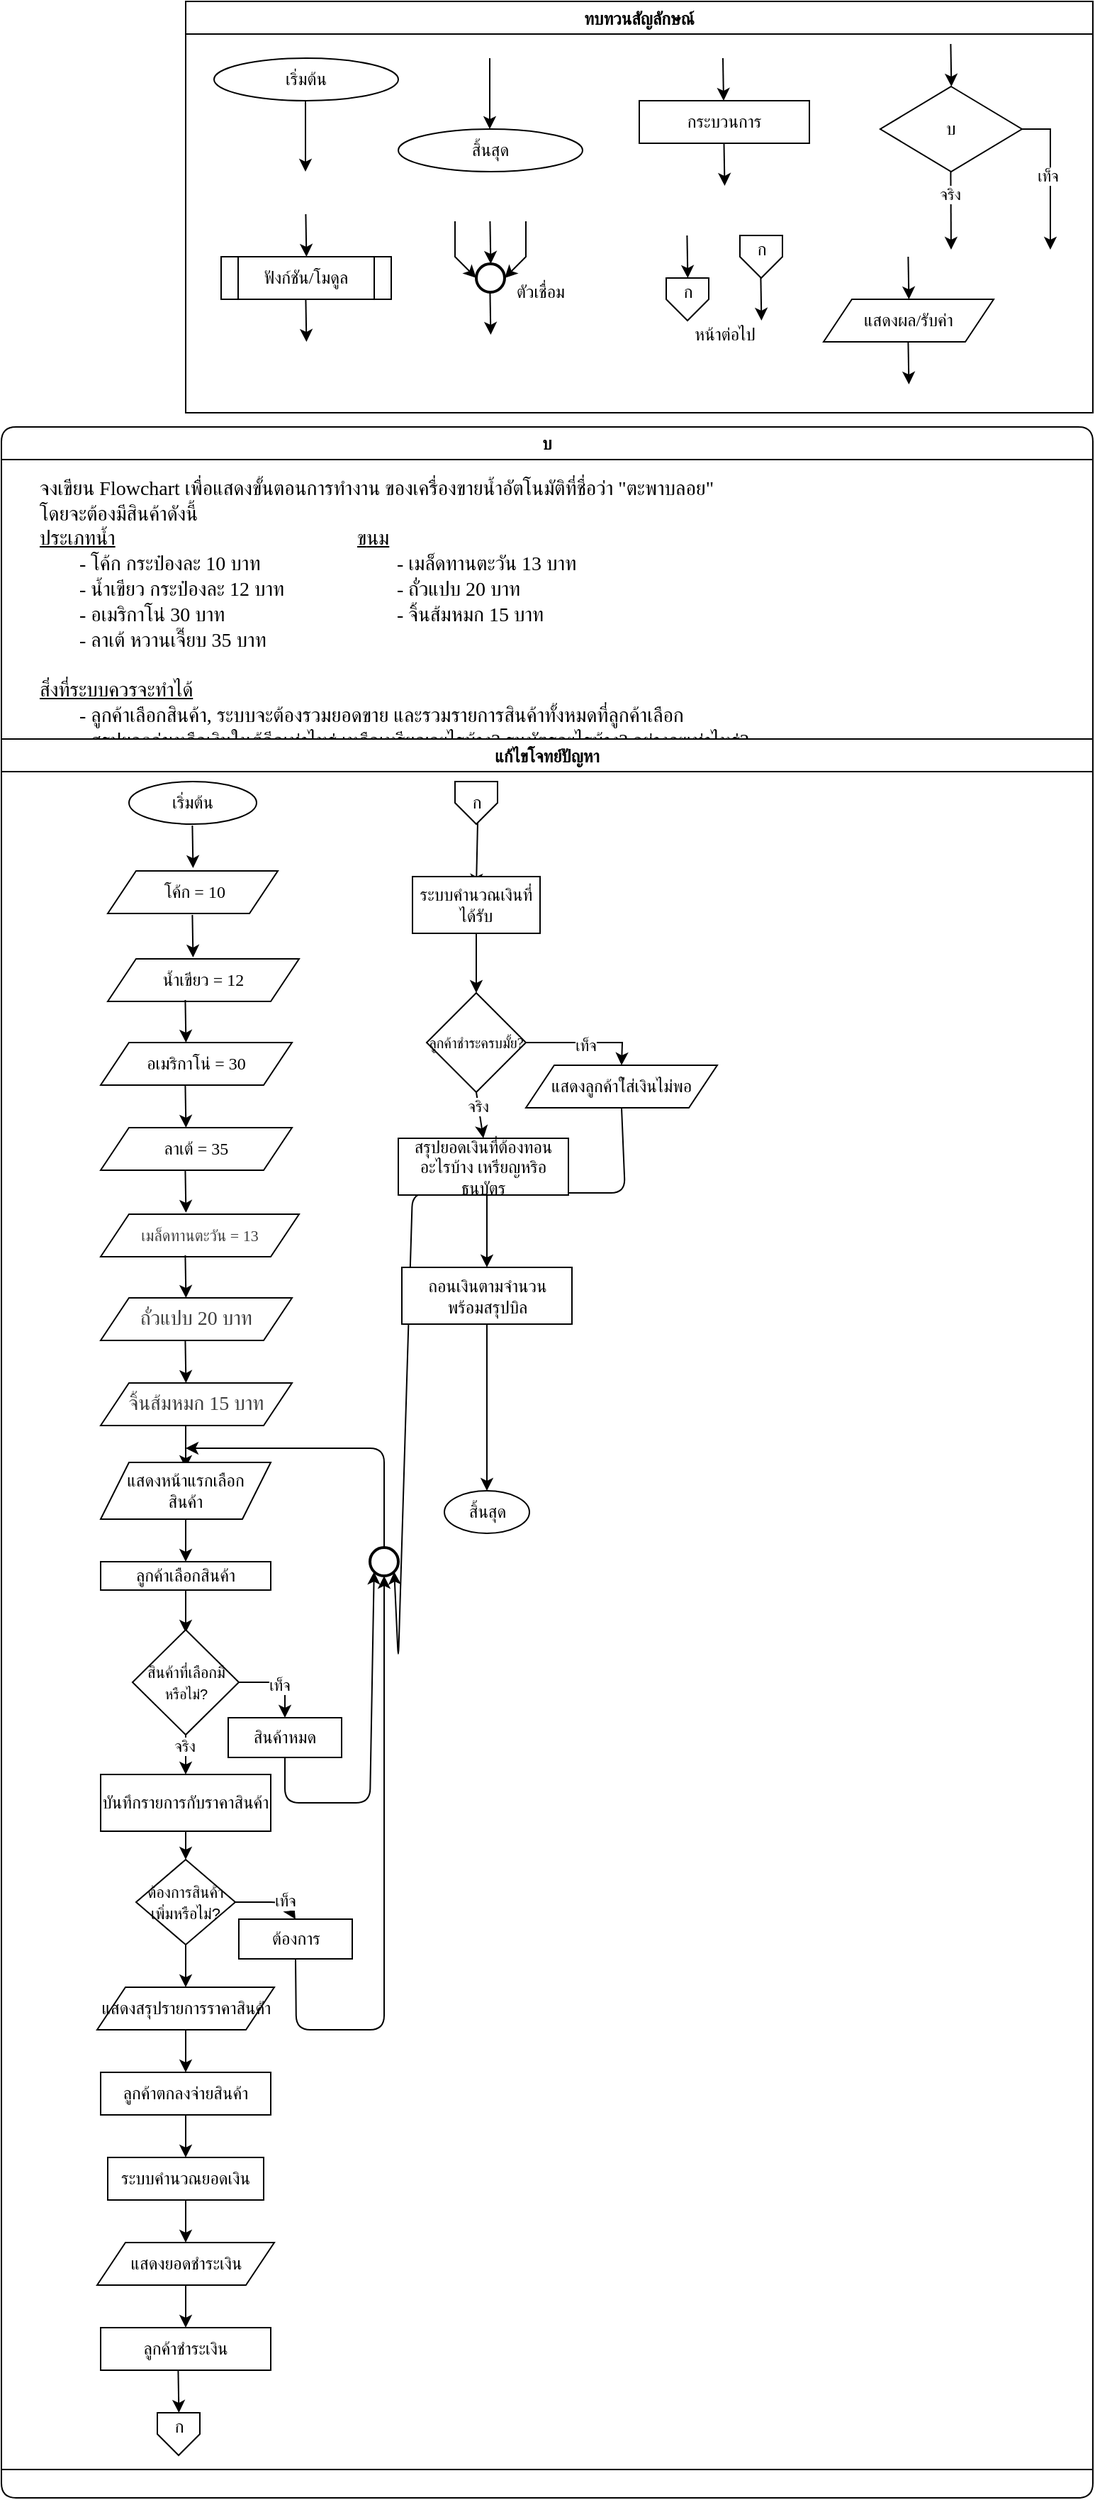 <mxfile>
    <diagram id="QdZjKMF5qiKGtAdssvPj" name="Page-1">
        <mxGraphModel dx="1616" dy="1707" grid="1" gridSize="10" guides="1" tooltips="1" connect="1" arrows="1" fold="1" page="1" pageScale="1" pageWidth="850" pageHeight="1100" math="0" shadow="0">
            <root>
                <mxCell id="0"/>
                <mxCell id="1" parent="0"/>
                <mxCell id="165" value="ทบทวนสัญลักษณ์" style="swimlane;fontFamily=Sarabun;fontSource=https%3A%2F%2Ffonts.googleapis.com%2Fcss%3Ffamily%3DSarabun;" parent="1" vertex="1">
                    <mxGeometry x="-710" y="-630" width="640" height="290" as="geometry"/>
                </mxCell>
                <mxCell id="166" value="&lt;font data-font-src=&quot;https://fonts.googleapis.com/css?family=Sarabun&quot; face=&quot;Sarabun&quot;&gt;เริ่มต้น&lt;/font&gt;" style="ellipse;whiteSpace=wrap;html=1;" parent="165" vertex="1">
                    <mxGeometry x="20" y="40" width="130" height="30" as="geometry"/>
                </mxCell>
                <mxCell id="167" value="" style="endArrow=classic;html=1;rounded=0;" parent="165" edge="1">
                    <mxGeometry width="50" height="50" relative="1" as="geometry">
                        <mxPoint x="84.5" y="70" as="sourcePoint"/>
                        <mxPoint x="84.5" y="120" as="targetPoint"/>
                    </mxGeometry>
                </mxCell>
                <mxCell id="168" value="&lt;font face=&quot;Sarabun&quot;&gt;สิ้นสุด&lt;/font&gt;" style="ellipse;whiteSpace=wrap;html=1;" parent="165" vertex="1">
                    <mxGeometry x="150" y="90" width="130" height="30" as="geometry"/>
                </mxCell>
                <mxCell id="169" value="" style="endArrow=classic;html=1;rounded=0;" parent="165" edge="1">
                    <mxGeometry width="50" height="50" relative="1" as="geometry">
                        <mxPoint x="214.5" y="40" as="sourcePoint"/>
                        <mxPoint x="214.5" y="90" as="targetPoint"/>
                    </mxGeometry>
                </mxCell>
                <mxCell id="170" value="กระบวนการ" style="rounded=0;whiteSpace=wrap;html=1;fontFamily=Sarabun;fontSource=https%3A%2F%2Ffonts.googleapis.com%2Fcss%3Ffamily%3DSarabun;" parent="165" vertex="1">
                    <mxGeometry x="320" y="70" width="120" height="30" as="geometry"/>
                </mxCell>
                <mxCell id="171" value="" style="endArrow=classic;html=1;rounded=0;" parent="165" edge="1">
                    <mxGeometry width="50" height="50" relative="1" as="geometry">
                        <mxPoint x="379" y="40" as="sourcePoint"/>
                        <mxPoint x="379.5" y="70" as="targetPoint"/>
                    </mxGeometry>
                </mxCell>
                <mxCell id="172" value="" style="endArrow=classic;html=1;rounded=0;" parent="165" edge="1">
                    <mxGeometry width="50" height="50" relative="1" as="geometry">
                        <mxPoint x="379.75" y="100" as="sourcePoint"/>
                        <mxPoint x="380.25" y="130" as="targetPoint"/>
                    </mxGeometry>
                </mxCell>
                <mxCell id="173" value="บ" style="rhombus;whiteSpace=wrap;html=1;fontFamily=Sarabun;fontSource=https%3A%2F%2Ffonts.googleapis.com%2Fcss%3Ffamily%3DSarabun;" parent="165" vertex="1">
                    <mxGeometry x="490" y="60" width="100" height="60" as="geometry"/>
                </mxCell>
                <mxCell id="174" value="" style="endArrow=classic;html=1;rounded=0;" parent="165" edge="1">
                    <mxGeometry width="50" height="50" relative="1" as="geometry">
                        <mxPoint x="539.71" y="30" as="sourcePoint"/>
                        <mxPoint x="540.21" y="60" as="targetPoint"/>
                    </mxGeometry>
                </mxCell>
                <mxCell id="175" value="" style="endArrow=classic;html=1;rounded=0;" parent="165" edge="1">
                    <mxGeometry width="50" height="50" relative="1" as="geometry">
                        <mxPoint x="539.71" y="120" as="sourcePoint"/>
                        <mxPoint x="540" y="175" as="targetPoint"/>
                    </mxGeometry>
                </mxCell>
                <mxCell id="176" value="จริง" style="edgeLabel;html=1;align=center;verticalAlign=middle;resizable=0;points=[];fontFamily=Sarabun;fontSource=https%3A%2F%2Ffonts.googleapis.com%2Fcss%3Ffamily%3DSarabun;" parent="175" vertex="1" connectable="0">
                    <mxGeometry x="-0.414" y="-1" relative="1" as="geometry">
                        <mxPoint as="offset"/>
                    </mxGeometry>
                </mxCell>
                <mxCell id="177" value="" style="endArrow=classic;html=1;rounded=0;exitX=1;exitY=0.5;exitDx=0;exitDy=0;" parent="165" source="173" edge="1">
                    <mxGeometry width="50" height="50" relative="1" as="geometry">
                        <mxPoint x="620" y="95" as="sourcePoint"/>
                        <mxPoint x="610" y="175" as="targetPoint"/>
                        <Array as="points">
                            <mxPoint x="610" y="90"/>
                        </Array>
                    </mxGeometry>
                </mxCell>
                <mxCell id="178" value="&lt;font data-font-src=&quot;https://fonts.googleapis.com/css?family=Sarabun&quot; face=&quot;Sarabun&quot;&gt;เท็จ&lt;/font&gt;" style="edgeLabel;html=1;align=center;verticalAlign=middle;resizable=0;points=[];" parent="177" vertex="1" connectable="0">
                    <mxGeometry x="-0.002" y="-2" relative="1" as="geometry">
                        <mxPoint as="offset"/>
                    </mxGeometry>
                </mxCell>
                <mxCell id="179" value="&lt;font data-font-src=&quot;https://fonts.googleapis.com/css?family=Sarabun&quot; face=&quot;Sarabun&quot;&gt;ฟังก์ชัน/โมดูล&lt;/font&gt;" style="shape=process;whiteSpace=wrap;html=1;backgroundOutline=1;" parent="165" vertex="1">
                    <mxGeometry x="25" y="180" width="120" height="30" as="geometry"/>
                </mxCell>
                <mxCell id="180" value="" style="endArrow=classic;html=1;rounded=0;" parent="165" edge="1">
                    <mxGeometry width="50" height="50" relative="1" as="geometry">
                        <mxPoint x="84.71" y="150" as="sourcePoint"/>
                        <mxPoint x="85.21" y="180" as="targetPoint"/>
                    </mxGeometry>
                </mxCell>
                <mxCell id="181" value="" style="endArrow=classic;html=1;rounded=0;" parent="165" edge="1">
                    <mxGeometry width="50" height="50" relative="1" as="geometry">
                        <mxPoint x="84.71" y="210" as="sourcePoint"/>
                        <mxPoint x="85.21" y="240" as="targetPoint"/>
                    </mxGeometry>
                </mxCell>
                <mxCell id="182" value="" style="strokeWidth=2;html=1;shape=mxgraph.flowchart.start_2;whiteSpace=wrap;" parent="165" vertex="1">
                    <mxGeometry x="205" y="185" width="20" height="20" as="geometry"/>
                </mxCell>
                <mxCell id="183" value="" style="endArrow=classic;html=1;rounded=0;" parent="165" edge="1">
                    <mxGeometry width="50" height="50" relative="1" as="geometry">
                        <mxPoint x="214.71" y="155" as="sourcePoint"/>
                        <mxPoint x="215.21" y="185" as="targetPoint"/>
                    </mxGeometry>
                </mxCell>
                <mxCell id="184" value="" style="endArrow=classic;html=1;rounded=0;entryX=0;entryY=0.5;entryDx=0;entryDy=0;entryPerimeter=0;" parent="165" target="182" edge="1">
                    <mxGeometry width="50" height="50" relative="1" as="geometry">
                        <mxPoint x="190.0" y="155" as="sourcePoint"/>
                        <mxPoint x="190.5" y="185" as="targetPoint"/>
                        <Array as="points">
                            <mxPoint x="190" y="180"/>
                        </Array>
                    </mxGeometry>
                </mxCell>
                <mxCell id="185" value="" style="endArrow=classic;html=1;rounded=0;entryX=1;entryY=0.5;entryDx=0;entryDy=0;entryPerimeter=0;" parent="165" target="182" edge="1">
                    <mxGeometry width="50" height="50" relative="1" as="geometry">
                        <mxPoint x="240.0" y="155" as="sourcePoint"/>
                        <mxPoint x="240.5" y="185" as="targetPoint"/>
                        <Array as="points">
                            <mxPoint x="240" y="180"/>
                        </Array>
                    </mxGeometry>
                </mxCell>
                <mxCell id="186" value="" style="endArrow=classic;html=1;rounded=0;" parent="165" edge="1">
                    <mxGeometry width="50" height="50" relative="1" as="geometry">
                        <mxPoint x="214.71" y="205" as="sourcePoint"/>
                        <mxPoint x="215.21" y="235" as="targetPoint"/>
                    </mxGeometry>
                </mxCell>
                <mxCell id="187" value="&lt;font data-font-src=&quot;https://fonts.googleapis.com/css?family=Sarabun&quot; face=&quot;Sarabun&quot;&gt;ตัวเชื่อม&lt;/font&gt;" style="text;html=1;align=center;verticalAlign=middle;resizable=0;points=[];autosize=1;strokeColor=none;fillColor=none;" parent="165" vertex="1">
                    <mxGeometry x="220" y="190" width="60" height="30" as="geometry"/>
                </mxCell>
                <mxCell id="188" value="" style="endArrow=classic;html=1;rounded=0;" parent="165" edge="1">
                    <mxGeometry width="50" height="50" relative="1" as="geometry">
                        <mxPoint x="353.71" y="165" as="sourcePoint"/>
                        <mxPoint x="354.21" y="195" as="targetPoint"/>
                    </mxGeometry>
                </mxCell>
                <mxCell id="189" value="" style="verticalLabelPosition=bottom;verticalAlign=top;html=1;shape=offPageConnector;rounded=0;size=0.5;" parent="165" vertex="1">
                    <mxGeometry x="339" y="195" width="30" height="30" as="geometry"/>
                </mxCell>
                <mxCell id="190" value="" style="endArrow=classic;html=1;rounded=0;" parent="165" edge="1">
                    <mxGeometry width="50" height="50" relative="1" as="geometry">
                        <mxPoint x="405.71" y="195" as="sourcePoint"/>
                        <mxPoint x="406.21" y="225" as="targetPoint"/>
                    </mxGeometry>
                </mxCell>
                <mxCell id="191" value="" style="verticalLabelPosition=bottom;verticalAlign=top;html=1;shape=offPageConnector;rounded=0;size=0.5;" parent="165" vertex="1">
                    <mxGeometry x="391" y="165" width="30" height="30" as="geometry"/>
                </mxCell>
                <mxCell id="192" value="หน้าต่อไป" style="text;html=1;align=center;verticalAlign=middle;resizable=0;points=[];autosize=1;strokeColor=none;fillColor=none;fontFamily=Sarabun;fontSource=https%3A%2F%2Ffonts.googleapis.com%2Fcss%3Ffamily%3DSarabun;" parent="165" vertex="1">
                    <mxGeometry x="345" y="220" width="70" height="30" as="geometry"/>
                </mxCell>
                <mxCell id="193" value="ก" style="text;html=1;align=center;verticalAlign=middle;resizable=0;points=[];autosize=1;strokeColor=none;fillColor=none;fontFamily=Sarabun;fontSource=https%3A%2F%2Ffonts.googleapis.com%2Fcss%3Ffamily%3DSarabun;" parent="165" vertex="1">
                    <mxGeometry x="339" y="190" width="30" height="30" as="geometry"/>
                </mxCell>
                <mxCell id="194" value="ก" style="text;html=1;align=center;verticalAlign=middle;resizable=0;points=[];autosize=1;strokeColor=none;fillColor=none;fontFamily=Sarabun;fontSource=https%3A%2F%2Ffonts.googleapis.com%2Fcss%3Ffamily%3DSarabun;" parent="165" vertex="1">
                    <mxGeometry x="391" y="160" width="30" height="30" as="geometry"/>
                </mxCell>
                <mxCell id="195" value="แสดงผล/รับค่า" style="shape=parallelogram;perimeter=parallelogramPerimeter;whiteSpace=wrap;html=1;fixedSize=1;fontFamily=Sarabun;fontSource=https%3A%2F%2Ffonts.googleapis.com%2Fcss%3Ffamily%3DSarabun;" parent="165" vertex="1">
                    <mxGeometry x="450" y="210" width="120" height="30" as="geometry"/>
                </mxCell>
                <mxCell id="196" value="" style="endArrow=classic;html=1;rounded=0;" parent="165" edge="1">
                    <mxGeometry width="50" height="50" relative="1" as="geometry">
                        <mxPoint x="509.71" y="180" as="sourcePoint"/>
                        <mxPoint x="510.21" y="210" as="targetPoint"/>
                    </mxGeometry>
                </mxCell>
                <mxCell id="197" value="" style="endArrow=classic;html=1;rounded=0;" parent="165" edge="1">
                    <mxGeometry width="50" height="50" relative="1" as="geometry">
                        <mxPoint x="509.71" y="240" as="sourcePoint"/>
                        <mxPoint x="510.21" y="270" as="targetPoint"/>
                    </mxGeometry>
                </mxCell>
                <mxCell id="201" value="บ" style="swimlane;whiteSpace=wrap;html=1;rounded=1;" parent="1" vertex="1">
                    <mxGeometry x="-840" y="-330" width="770" height="1460" as="geometry"/>
                </mxCell>
                <mxCell id="202" value="&lt;font data-font-src=&quot;https://fonts.googleapis.com/css?family=Sarabun&quot; face=&quot;Sarabun&quot; style=&quot;font-size: 14px;&quot;&gt;จงเขียน Flowchart เพื่อแสดงขั้นตอนการทำงาน ของเครื่องขายน้ำอัตโนมัติที่ชื่อว่า &quot;ตะพาบลอย&quot;&lt;br&gt;โดยจะต้องมีสินค้าดังนี้&lt;br&gt;&lt;u&gt;ประเภทน้ำ&lt;span style=&quot;white-space: pre;&quot;&gt;&#x9;&lt;/span&gt;&lt;span style=&quot;white-space: pre;&quot;&gt;&#x9;&lt;/span&gt;&lt;span style=&quot;white-space: pre;&quot;&gt;&#x9;&lt;/span&gt;&lt;span style=&quot;white-space: pre;&quot;&gt;&#x9;&lt;/span&gt;&lt;span style=&quot;white-space: pre;&quot;&gt;&#x9;&lt;/span&gt;&lt;span style=&quot;white-space: pre;&quot;&gt;&#x9;&lt;span style=&quot;white-space: pre;&quot;&gt;&#x9;&lt;/span&gt;ข&lt;/span&gt;นม&lt;/u&gt;&lt;br&gt;&lt;span style=&quot;white-space: pre;&quot;&gt;&#x9;&lt;/span&gt;- โค้ก กระป๋องละ 10 บาท&lt;span style=&quot;white-space: pre;&quot;&gt;&#x9;&lt;/span&gt;&lt;span style=&quot;white-space: pre;&quot;&gt;&#x9;&lt;/span&gt;&lt;span style=&quot;white-space: pre;&quot;&gt;&#x9;&lt;/span&gt;&lt;span style=&quot;white-space: pre;&quot;&gt;&#x9;&lt;/span&gt;- เมล็ดทานตะวัน 13 บาท&lt;br&gt;&lt;span style=&quot;white-space: pre;&quot;&gt;&#x9;&lt;/span&gt;- น้ำเขียว กระป๋องละ 12 บาท&lt;span style=&quot;white-space: pre;&quot;&gt;&#x9;&lt;/span&gt;&lt;span style=&quot;white-space: pre;&quot;&gt;&#x9;&lt;/span&gt;&lt;span style=&quot;white-space: pre;&quot;&gt;&#x9;&lt;/span&gt;- ถั่วแปบ 20 บาท&lt;br&gt;&lt;span style=&quot;white-space: pre;&quot;&gt;&#x9;&lt;/span&gt;- อเมริกาโน่ 30 บาท&lt;span style=&quot;white-space: pre;&quot;&gt;&#x9;&lt;/span&gt;&lt;span style=&quot;white-space: pre;&quot;&gt;&#x9;&lt;/span&gt;&lt;span style=&quot;white-space: pre;&quot;&gt;&#x9;&lt;/span&gt;&lt;span style=&quot;white-space: pre;&quot;&gt;&#x9;&lt;/span&gt;&lt;span style=&quot;white-space: pre;&quot;&gt;&#x9;&lt;/span&gt;- จิ้นส้มหมก 15 บาท&lt;br&gt;&lt;span style=&quot;white-space: pre;&quot;&gt;&#x9;&lt;/span&gt;- ลาเต้ หวานเจี๊ยบ 35 บาท&lt;span style=&quot;white-space: pre;&quot;&gt;&#x9;&lt;/span&gt;&lt;br&gt;&lt;br&gt;&lt;u&gt;สิ่งที่ระบบควรจะทำได้&lt;/u&gt;&lt;br&gt;&lt;span style=&quot;white-space: pre;&quot;&gt;&#x9;&lt;/span&gt;- ลูกค้าเลือกสินค้า, ระบบจะต้องรวมยอดขาย และรวมรายการสินค้าทั้งหมดที่ลูกค้าเลือก&lt;br&gt;&lt;span style=&quot;white-space: pre;&quot;&gt;&#x9;&lt;/span&gt;- สรุปยอดว่าเหลือเงินในตู้อีกเท่าไหร่ เหลือเหรียญอะไรบ้าง? ธนบัตรอะไรบ้าง? อย่างละเท่าไหร่?&lt;br&gt;&lt;br&gt;&lt;br&gt;&lt;/font&gt;" style="text;html=1;align=left;verticalAlign=middle;resizable=0;points=[];autosize=1;strokeColor=none;fillColor=none;fontSize=14;" parent="201" vertex="1">
                    <mxGeometry x="25" y="30" width="580" height="240" as="geometry"/>
                </mxCell>
                <mxCell id="198" value="แก้ไขโจทย์ปัญหา" style="swimlane;fontFamily=Sarabun;fontSource=https%3A%2F%2Ffonts.googleapis.com%2Fcss%3Ffamily%3DSarabun;" parent="201" vertex="1">
                    <mxGeometry y="220" width="770" height="1220" as="geometry"/>
                </mxCell>
                <mxCell id="199" value="&lt;font data-font-src=&quot;https://fonts.googleapis.com/css?family=Sarabun&quot; face=&quot;Sarabun&quot;&gt;เริ่มต้น&lt;/font&gt;" style="ellipse;whiteSpace=wrap;html=1;" parent="198" vertex="1">
                    <mxGeometry x="90" y="30" width="90" height="30" as="geometry"/>
                </mxCell>
                <mxCell id="203" value="&amp;nbsp;โค้ก = 10" style="shape=parallelogram;perimeter=parallelogramPerimeter;whiteSpace=wrap;html=1;fixedSize=1;fontFamily=Sarabun;fontSource=https%3A%2F%2Ffonts.googleapis.com%2Fcss%3Ffamily%3DSarabun;" parent="198" vertex="1">
                    <mxGeometry x="75" y="93" width="120" height="30" as="geometry"/>
                </mxCell>
                <mxCell id="204" value="" style="endArrow=classic;html=1;rounded=0;" parent="198" edge="1">
                    <mxGeometry width="50" height="50" relative="1" as="geometry">
                        <mxPoint x="134.71" y="61" as="sourcePoint"/>
                        <mxPoint x="135.21" y="91" as="targetPoint"/>
                    </mxGeometry>
                </mxCell>
                <mxCell id="205" value="" style="endArrow=classic;html=1;rounded=0;" parent="198" edge="1">
                    <mxGeometry width="50" height="50" relative="1" as="geometry">
                        <mxPoint x="134.71" y="124" as="sourcePoint"/>
                        <mxPoint x="135.21" y="154" as="targetPoint"/>
                    </mxGeometry>
                </mxCell>
                <mxCell id="206" value="น้ำเขียว = 12" style="shape=parallelogram;perimeter=parallelogramPerimeter;whiteSpace=wrap;html=1;fixedSize=1;fontFamily=Sarabun;fontSource=https%3A%2F%2Ffonts.googleapis.com%2Fcss%3Ffamily%3DSarabun;" parent="198" vertex="1">
                    <mxGeometry x="75" y="155" width="135" height="30" as="geometry"/>
                </mxCell>
                <mxCell id="207" value="" style="endArrow=classic;html=1;rounded=0;" parent="198" edge="1">
                    <mxGeometry width="50" height="50" relative="1" as="geometry">
                        <mxPoint x="129.71" y="184" as="sourcePoint"/>
                        <mxPoint x="130.21" y="214" as="targetPoint"/>
                    </mxGeometry>
                </mxCell>
                <mxCell id="208" value="อเมริกาโน่ = 30" style="shape=parallelogram;perimeter=parallelogramPerimeter;whiteSpace=wrap;html=1;fixedSize=1;fontFamily=Sarabun;fontSource=https%3A%2F%2Ffonts.googleapis.com%2Fcss%3Ffamily%3DSarabun;" parent="198" vertex="1">
                    <mxGeometry x="70" y="214" width="135" height="30" as="geometry"/>
                </mxCell>
                <mxCell id="209" value="" style="endArrow=classic;html=1;rounded=0;" parent="198" edge="1">
                    <mxGeometry width="50" height="50" relative="1" as="geometry">
                        <mxPoint x="129.71" y="244" as="sourcePoint"/>
                        <mxPoint x="130.21" y="274" as="targetPoint"/>
                    </mxGeometry>
                </mxCell>
                <mxCell id="210" value="ลาเต้ = 35" style="shape=parallelogram;perimeter=parallelogramPerimeter;whiteSpace=wrap;html=1;fixedSize=1;fontFamily=Sarabun;fontSource=https%3A%2F%2Ffonts.googleapis.com%2Fcss%3Ffamily%3DSarabun;" parent="198" vertex="1">
                    <mxGeometry x="70" y="274" width="135" height="30" as="geometry"/>
                </mxCell>
                <mxCell id="215" value="" style="endArrow=classic;html=1;rounded=0;" parent="198" edge="1">
                    <mxGeometry width="50" height="50" relative="1" as="geometry">
                        <mxPoint x="129.71" y="304" as="sourcePoint"/>
                        <mxPoint x="130.21" y="334" as="targetPoint"/>
                    </mxGeometry>
                </mxCell>
                <mxCell id="216" value="&lt;span style=&quot;color: rgb(63, 63, 63); text-align: left; text-wrap-mode: nowrap;&quot;&gt;&lt;font style=&quot;font-size: 11px;&quot;&gt;เมล็ดทานตะวัน = 13&lt;/font&gt;&lt;/span&gt;" style="shape=parallelogram;perimeter=parallelogramPerimeter;whiteSpace=wrap;html=1;fixedSize=1;fontFamily=Sarabun;fontSource=https%3A%2F%2Ffonts.googleapis.com%2Fcss%3Ffamily%3DSarabun;" parent="198" vertex="1">
                    <mxGeometry x="70" y="335" width="140" height="30" as="geometry"/>
                </mxCell>
                <mxCell id="217" value="" style="endArrow=classic;html=1;rounded=0;" parent="198" edge="1">
                    <mxGeometry width="50" height="50" relative="1" as="geometry">
                        <mxPoint x="129.71" y="364" as="sourcePoint"/>
                        <mxPoint x="130.21" y="394" as="targetPoint"/>
                    </mxGeometry>
                </mxCell>
                <mxCell id="218" value="&lt;span style=&quot;color: rgb(63, 63, 63); font-size: 14px; text-align: left; text-wrap-mode: nowrap;&quot;&gt;ถั่วแปบ 20 บาท&lt;/span&gt;" style="shape=parallelogram;perimeter=parallelogramPerimeter;whiteSpace=wrap;html=1;fixedSize=1;fontFamily=Sarabun;fontSource=https%3A%2F%2Ffonts.googleapis.com%2Fcss%3Ffamily%3DSarabun;" parent="198" vertex="1">
                    <mxGeometry x="70" y="394" width="135" height="30" as="geometry"/>
                </mxCell>
                <mxCell id="219" value="" style="endArrow=classic;html=1;rounded=0;" parent="198" edge="1">
                    <mxGeometry width="50" height="50" relative="1" as="geometry">
                        <mxPoint x="129.71" y="424" as="sourcePoint"/>
                        <mxPoint x="130.21" y="454" as="targetPoint"/>
                    </mxGeometry>
                </mxCell>
                <mxCell id="220" value="&lt;span style=&quot;color: rgb(63, 63, 63); font-size: 14px; text-align: left; text-wrap-mode: nowrap;&quot;&gt;จิ้นส้มหมก 15 บาท&lt;/span&gt;" style="shape=parallelogram;perimeter=parallelogramPerimeter;whiteSpace=wrap;html=1;fixedSize=1;fontFamily=Sarabun;fontSource=https%3A%2F%2Ffonts.googleapis.com%2Fcss%3Ffamily%3DSarabun;" parent="198" vertex="1">
                    <mxGeometry x="70" y="454" width="135" height="30" as="geometry"/>
                </mxCell>
                <mxCell id="221" value="" style="endArrow=classic;html=1;" parent="198" edge="1">
                    <mxGeometry width="50" height="50" relative="1" as="geometry">
                        <mxPoint x="130" y="484" as="sourcePoint"/>
                        <mxPoint x="130" y="514" as="targetPoint"/>
                    </mxGeometry>
                </mxCell>
                <mxCell id="222" value="ลูกค้าเลือกสินค้า" style="rounded=0;whiteSpace=wrap;html=1;" parent="198" vertex="1">
                    <mxGeometry x="70" y="580" width="120" height="20" as="geometry"/>
                </mxCell>
                <mxCell id="345" style="edgeStyle=none;html=1;exitX=0.5;exitY=1;exitDx=0;exitDy=0;entryX=0.5;entryY=0;entryDx=0;entryDy=0;" parent="198" target="242" edge="1" source="374">
                    <mxGeometry relative="1" as="geometry">
                        <mxPoint x="127.5" y="920" as="sourcePoint"/>
                    </mxGeometry>
                </mxCell>
                <mxCell id="228" value="" style="endArrow=classic;html=1;rounded=0;exitX=0.533;exitY=0.967;exitDx=0;exitDy=0;exitPerimeter=0;entryX=0.5;entryY=0.175;entryDx=0;entryDy=0;entryPerimeter=0;" parent="198" edge="1" target="235" source="230">
                    <mxGeometry width="50" height="50" relative="1" as="geometry">
                        <mxPoint x="330" y="67" as="sourcePoint"/>
                        <mxPoint x="335" y="117" as="targetPoint"/>
                    </mxGeometry>
                </mxCell>
                <mxCell id="229" value="" style="verticalLabelPosition=bottom;verticalAlign=top;html=1;shape=offPageConnector;rounded=0;size=0.5;" parent="198" vertex="1">
                    <mxGeometry x="320" y="30" width="30" height="30" as="geometry"/>
                </mxCell>
                <mxCell id="230" value="ก" style="text;html=1;align=center;verticalAlign=middle;resizable=0;points=[];autosize=1;strokeColor=none;fillColor=none;fontFamily=Sarabun;fontSource=https%3A%2F%2Ffonts.googleapis.com%2Fcss%3Ffamily%3DSarabun;" parent="198" vertex="1">
                    <mxGeometry x="320" y="30" width="30" height="30" as="geometry"/>
                </mxCell>
                <mxCell id="381" style="edgeStyle=none;html=1;exitX=0.5;exitY=1;exitDx=0;exitDy=0;entryX=0.5;entryY=0;entryDx=0;entryDy=0;" edge="1" parent="198" source="242" target="309">
                    <mxGeometry relative="1" as="geometry"/>
                </mxCell>
                <mxCell id="242" value="ลูกค้าตกลงจ่ายสินค้า" style="rounded=0;whiteSpace=wrap;html=1;fontFamily=Sarabun;fontSource=https%3A%2F%2Ffonts.googleapis.com%2Fcss%3Ffamily%3DSarabun;" parent="198" vertex="1">
                    <mxGeometry x="70" y="940" width="120" height="30" as="geometry"/>
                </mxCell>
                <mxCell id="384" style="edgeStyle=none;html=1;exitX=0.5;exitY=1;exitDx=0;exitDy=0;entryX=0.5;entryY=0;entryDx=0;entryDy=0;" edge="1" parent="198" source="309" target="383">
                    <mxGeometry relative="1" as="geometry"/>
                </mxCell>
                <mxCell id="309" value="ระบบคำนวณยอดเงิน" style="rounded=0;whiteSpace=wrap;html=1;fontFamily=Sarabun;fontSource=https%3A%2F%2Ffonts.googleapis.com%2Fcss%3Ffamily%3DSarabun;" parent="198" vertex="1">
                    <mxGeometry x="75" y="1000" width="110" height="30" as="geometry"/>
                </mxCell>
                <mxCell id="310" value="&lt;span style=&quot;font-size: 10px;&quot;&gt;ลูกค้าชำระครบมั้ย?&lt;/span&gt;" style="rhombus;whiteSpace=wrap;html=1;fontFamily=Sarabun;fontSource=https%3A%2F%2Ffonts.googleapis.com%2Fcss%3Ffamily%3DSarabun;" parent="198" vertex="1">
                    <mxGeometry x="300" y="179" width="70" height="70" as="geometry"/>
                </mxCell>
                <mxCell id="312" value="" style="endArrow=classic;html=1;rounded=0;exitX=0.5;exitY=1;exitDx=0;exitDy=0;entryX=0.5;entryY=0;entryDx=0;entryDy=0;" parent="198" source="310" edge="1" target="316">
                    <mxGeometry width="50" height="50" relative="1" as="geometry">
                        <mxPoint x="336.21" y="299" as="sourcePoint"/>
                        <mxPoint x="334.5" y="279" as="targetPoint"/>
                    </mxGeometry>
                </mxCell>
                <mxCell id="313" value="จริง" style="edgeLabel;html=1;align=center;verticalAlign=middle;resizable=0;points=[];fontFamily=Sarabun;fontSource=https%3A%2F%2Ffonts.googleapis.com%2Fcss%3Ffamily%3DSarabun;" parent="312" vertex="1" connectable="0">
                    <mxGeometry x="-0.414" y="-1" relative="1" as="geometry">
                        <mxPoint as="offset"/>
                    </mxGeometry>
                </mxCell>
                <mxCell id="314" value="" style="endArrow=classic;html=1;rounded=0;exitX=1;exitY=0.5;exitDx=0;exitDy=0;entryX=0.5;entryY=0;entryDx=0;entryDy=0;" parent="198" source="310" edge="1" target="404">
                    <mxGeometry width="50" height="50" relative="1" as="geometry">
                        <mxPoint x="382" y="273" as="sourcePoint"/>
                        <mxPoint x="430" y="258" as="targetPoint"/>
                        <Array as="points">
                            <mxPoint x="438" y="214"/>
                        </Array>
                    </mxGeometry>
                </mxCell>
                <mxCell id="315" value="&lt;font data-font-src=&quot;https://fonts.googleapis.com/css?family=Sarabun&quot; face=&quot;Sarabun&quot;&gt;เท็จ&lt;/font&gt;" style="edgeLabel;html=1;align=center;verticalAlign=middle;resizable=0;points=[];" parent="314" vertex="1" connectable="0">
                    <mxGeometry x="-0.002" y="-2" relative="1" as="geometry">
                        <mxPoint as="offset"/>
                    </mxGeometry>
                </mxCell>
                <mxCell id="326" value="" style="endArrow=classic;html=1;rounded=0;exitX=0.5;exitY=1;exitDx=0;exitDy=0;" parent="198" source="222" edge="1">
                    <mxGeometry width="50" height="50" relative="1" as="geometry">
                        <mxPoint x="129.5" y="620" as="sourcePoint"/>
                        <mxPoint x="130" y="630" as="targetPoint"/>
                    </mxGeometry>
                </mxCell>
                <mxCell id="327" value="&lt;font style=&quot;font-size: 11px;&quot;&gt;สินค้าที่เลือกมี&lt;/font&gt;&lt;div&gt;&lt;font style=&quot;font-size: 10px;&quot;&gt;หรือไม่?&lt;/font&gt;&lt;/div&gt;" style="rhombus;whiteSpace=wrap;html=1;" parent="198" vertex="1">
                    <mxGeometry x="92.5" y="628" width="75" height="74" as="geometry"/>
                </mxCell>
                <mxCell id="330" style="edgeStyle=none;html=1;exitX=0.5;exitY=1;exitDx=0;exitDy=0;entryX=0.5;entryY=0;entryDx=0;entryDy=0;" parent="198" target="222" edge="1">
                    <mxGeometry relative="1" as="geometry">
                        <mxPoint x="130" y="550" as="sourcePoint"/>
                    </mxGeometry>
                </mxCell>
                <mxCell id="335" value="" style="endArrow=classic;html=1;rounded=0;exitX=0.5;exitY=1;exitDx=0;exitDy=0;entryX=0.5;entryY=0;entryDx=0;entryDy=0;" parent="198" source="327" target="376" edge="1">
                    <mxGeometry width="50" height="50" relative="1" as="geometry">
                        <mxPoint x="129.5" y="724" as="sourcePoint"/>
                        <mxPoint x="130" y="730" as="targetPoint"/>
                    </mxGeometry>
                </mxCell>
                <mxCell id="336" value="จริง" style="edgeLabel;html=1;align=center;verticalAlign=middle;resizable=0;points=[];fontFamily=Sarabun;fontSource=https%3A%2F%2Ffonts.googleapis.com%2Fcss%3Ffamily%3DSarabun;" parent="335" connectable="0" vertex="1">
                    <mxGeometry x="-0.414" y="-1" relative="1" as="geometry">
                        <mxPoint as="offset"/>
                    </mxGeometry>
                </mxCell>
                <mxCell id="337" value="" style="endArrow=classic;html=1;rounded=0;exitX=1;exitY=0.5;exitDx=0;exitDy=0;entryX=0.5;entryY=0;entryDx=0;entryDy=0;" parent="198" source="327" target="340" edge="1">
                    <mxGeometry width="50" height="50" relative="1" as="geometry">
                        <mxPoint x="180" y="660" as="sourcePoint"/>
                        <mxPoint x="200" y="700" as="targetPoint"/>
                        <Array as="points">
                            <mxPoint x="200" y="665"/>
                        </Array>
                    </mxGeometry>
                </mxCell>
                <mxCell id="338" value="&lt;font data-font-src=&quot;https://fonts.googleapis.com/css?family=Sarabun&quot; face=&quot;Sarabun&quot;&gt;เท็จ&lt;/font&gt;" style="edgeLabel;html=1;align=center;verticalAlign=middle;resizable=0;points=[];" parent="337" connectable="0" vertex="1">
                    <mxGeometry x="-0.002" y="-2" relative="1" as="geometry">
                        <mxPoint as="offset"/>
                    </mxGeometry>
                </mxCell>
                <mxCell id="357" style="edgeStyle=none;html=1;exitX=0.5;exitY=1;exitDx=0;exitDy=0;entryX=0.145;entryY=0.855;entryDx=0;entryDy=0;entryPerimeter=0;" parent="198" source="340" target="364" edge="1">
                    <mxGeometry relative="1" as="geometry">
                        <mxPoint x="250" y="590" as="targetPoint"/>
                        <Array as="points">
                            <mxPoint x="200" y="750"/>
                            <mxPoint x="260" y="750"/>
                        </Array>
                    </mxGeometry>
                </mxCell>
                <mxCell id="340" value="สินค้าหมด" style="rounded=0;whiteSpace=wrap;html=1;" parent="198" vertex="1">
                    <mxGeometry x="160" y="690" width="80" height="28" as="geometry"/>
                </mxCell>
                <mxCell id="348" value="แสดงหน้าแรกเลือก&lt;div&gt;สินค้า&lt;/div&gt;" style="shape=parallelogram;perimeter=parallelogramPerimeter;whiteSpace=wrap;html=1;fixedSize=1;" parent="198" vertex="1">
                    <mxGeometry x="70" y="510" width="120" height="40" as="geometry"/>
                </mxCell>
                <mxCell id="352" style="edgeStyle=none;html=1;exitX=1;exitY=0.5;exitDx=0;exitDy=0;entryX=0.5;entryY=0;entryDx=0;entryDy=0;" parent="198" source="351" target="365" edge="1">
                    <mxGeometry relative="1" as="geometry">
                        <mxPoint x="187.5" y="860" as="targetPoint"/>
                        <Array as="points">
                            <mxPoint x="200" y="820"/>
                        </Array>
                    </mxGeometry>
                </mxCell>
                <mxCell id="353" value="เท็จ" style="edgeLabel;html=1;align=center;verticalAlign=middle;resizable=0;points=[];" parent="352" vertex="1" connectable="0">
                    <mxGeometry x="0.4" y="1" relative="1" as="geometry">
                        <mxPoint as="offset"/>
                    </mxGeometry>
                </mxCell>
                <mxCell id="368" style="edgeStyle=none;html=1;exitX=0.5;exitY=1;exitDx=0;exitDy=0;entryX=0.5;entryY=0;entryDx=0;entryDy=0;" parent="198" source="351" edge="1" target="374">
                    <mxGeometry relative="1" as="geometry">
                        <mxPoint x="128" y="890" as="targetPoint"/>
                    </mxGeometry>
                </mxCell>
                <mxCell id="351" value="&lt;font style=&quot;font-size: 11px;&quot;&gt;ต้องการสินค้าเพิ่มหรือไม่?&lt;/font&gt;" style="rhombus;whiteSpace=wrap;html=1;" parent="198" vertex="1">
                    <mxGeometry x="95" y="790" width="70" height="60" as="geometry"/>
                </mxCell>
                <mxCell id="369" style="edgeStyle=none;html=1;exitX=0.5;exitY=0;exitDx=0;exitDy=0;exitPerimeter=0;" parent="198" source="364" edge="1">
                    <mxGeometry relative="1" as="geometry">
                        <mxPoint x="130" y="500" as="targetPoint"/>
                        <Array as="points">
                            <mxPoint x="270" y="500"/>
                        </Array>
                    </mxGeometry>
                </mxCell>
                <mxCell id="364" value="" style="strokeWidth=2;html=1;shape=mxgraph.flowchart.start_2;whiteSpace=wrap;" parent="198" vertex="1">
                    <mxGeometry x="260" y="570" width="20" height="20" as="geometry"/>
                </mxCell>
                <mxCell id="379" style="edgeStyle=none;html=1;exitX=0.5;exitY=1;exitDx=0;exitDy=0;entryX=0.5;entryY=1;entryDx=0;entryDy=0;entryPerimeter=0;" parent="198" source="365" target="364" edge="1">
                    <mxGeometry relative="1" as="geometry">
                        <mxPoint x="310" y="730" as="targetPoint"/>
                        <Array as="points">
                            <mxPoint x="208" y="910"/>
                            <mxPoint x="270" y="910"/>
                        </Array>
                    </mxGeometry>
                </mxCell>
                <mxCell id="365" value="ต้องการ" style="rounded=0;whiteSpace=wrap;html=1;" parent="198" vertex="1">
                    <mxGeometry x="167.5" y="832" width="80" height="28" as="geometry"/>
                </mxCell>
                <mxCell id="402" style="edgeStyle=none;html=1;exitX=0.5;exitY=1;exitDx=0;exitDy=0;entryX=0.5;entryY=0;entryDx=0;entryDy=0;" edge="1" parent="198" source="235" target="310">
                    <mxGeometry relative="1" as="geometry"/>
                </mxCell>
                <mxCell id="235" value="ระบบคำนวณเงินที่ได้รับ" style="rounded=0;whiteSpace=wrap;html=1;" parent="198" vertex="1">
                    <mxGeometry x="290" y="97" width="90" height="40" as="geometry"/>
                </mxCell>
                <mxCell id="374" value="แสดงสรุปรายการราคาสินค้า" style="shape=parallelogram;perimeter=parallelogramPerimeter;whiteSpace=wrap;html=1;fixedSize=1;" parent="198" vertex="1">
                    <mxGeometry x="67.5" y="880" width="125" height="30" as="geometry"/>
                </mxCell>
                <mxCell id="378" style="edgeStyle=none;html=1;exitX=0.5;exitY=1;exitDx=0;exitDy=0;entryX=0.5;entryY=0;entryDx=0;entryDy=0;" parent="198" source="376" target="351" edge="1">
                    <mxGeometry relative="1" as="geometry"/>
                </mxCell>
                <mxCell id="376" value="บันทึกรายการกับราคาสินค้า" style="rounded=0;whiteSpace=wrap;html=1;" parent="198" vertex="1">
                    <mxGeometry x="70" y="730" width="120" height="40" as="geometry"/>
                </mxCell>
                <mxCell id="386" style="edgeStyle=none;html=1;exitX=0.5;exitY=1;exitDx=0;exitDy=0;entryX=0.5;entryY=0;entryDx=0;entryDy=0;" edge="1" parent="198" source="383" target="385">
                    <mxGeometry relative="1" as="geometry"/>
                </mxCell>
                <mxCell id="383" value="แสดงยอดชำระเงิน" style="shape=parallelogram;perimeter=parallelogramPerimeter;whiteSpace=wrap;html=1;fixedSize=1;" vertex="1" parent="198">
                    <mxGeometry x="67.5" y="1060" width="125" height="30" as="geometry"/>
                </mxCell>
                <mxCell id="385" value="ลูกค้าชำระเงิน" style="rounded=0;whiteSpace=wrap;html=1;fontFamily=Sarabun;fontSource=https%3A%2F%2Ffonts.googleapis.com%2Fcss%3Ffamily%3DSarabun;" vertex="1" parent="198">
                    <mxGeometry x="70" y="1120" width="120" height="30" as="geometry"/>
                </mxCell>
                <mxCell id="393" value="" style="endArrow=classic;html=1;rounded=0;" edge="1" parent="198">
                    <mxGeometry width="50" height="50" relative="1" as="geometry">
                        <mxPoint x="124.71" y="1150" as="sourcePoint"/>
                        <mxPoint x="125.21" y="1180" as="targetPoint"/>
                    </mxGeometry>
                </mxCell>
                <mxCell id="394" value="" style="verticalLabelPosition=bottom;verticalAlign=top;html=1;shape=offPageConnector;rounded=0;size=0.5;" vertex="1" parent="198">
                    <mxGeometry x="110" y="1180" width="30" height="30" as="geometry"/>
                </mxCell>
                <mxCell id="395" value="ก" style="text;html=1;align=center;verticalAlign=middle;resizable=0;points=[];autosize=1;strokeColor=none;fillColor=none;fontFamily=Sarabun;fontSource=https%3A%2F%2Ffonts.googleapis.com%2Fcss%3Ffamily%3DSarabun;" vertex="1" parent="198">
                    <mxGeometry x="110" y="1175" width="30" height="30" as="geometry"/>
                </mxCell>
                <mxCell id="404" value="แสดงลูกค้าใ่ส่เงินไม่พอ" style="shape=parallelogram;perimeter=parallelogramPerimeter;whiteSpace=wrap;html=1;fixedSize=1;fontFamily=Sarabun;fontSource=https%3A%2F%2Ffonts.googleapis.com%2Fcss%3Ffamily%3DSarabun;" vertex="1" parent="198">
                    <mxGeometry x="370" y="230" width="135" height="30" as="geometry"/>
                </mxCell>
                <mxCell id="405" style="edgeStyle=none;html=1;exitX=0.5;exitY=1;exitDx=0;exitDy=0;entryX=0.855;entryY=0.855;entryDx=0;entryDy=0;entryPerimeter=0;" edge="1" parent="198" source="404" target="364">
                    <mxGeometry relative="1" as="geometry">
                        <Array as="points">
                            <mxPoint x="440" y="320"/>
                            <mxPoint x="290" y="320"/>
                            <mxPoint x="280" y="650"/>
                        </Array>
                    </mxGeometry>
                </mxCell>
                <mxCell id="200" value="&lt;font face=&quot;Sarabun&quot;&gt;สิ้นสุด&lt;/font&gt;" style="ellipse;whiteSpace=wrap;html=1;" parent="198" vertex="1">
                    <mxGeometry x="312.5" y="530" width="60" height="30" as="geometry"/>
                </mxCell>
                <mxCell id="319" style="edgeStyle=none;html=1;exitX=0.5;exitY=1;exitDx=0;exitDy=0;" parent="198" edge="1">
                    <mxGeometry relative="1" as="geometry">
                        <mxPoint x="342.5" y="321.5" as="sourcePoint"/>
                        <mxPoint x="342.5" y="372.5" as="targetPoint"/>
                    </mxGeometry>
                </mxCell>
                <mxCell id="316" value="สรุปยอดเงินที่ต้องทอนอะไรบ้าง เหรียญหริอธนบัตร" style="rounded=0;whiteSpace=wrap;html=1;fontFamily=Sarabun;fontSource=https%3A%2F%2Ffonts.googleapis.com%2Fcss%3Ffamily%3DSarabun;" parent="198" vertex="1">
                    <mxGeometry x="280" y="281.5" width="120" height="40" as="geometry"/>
                </mxCell>
                <mxCell id="325" style="edgeStyle=none;html=1;exitX=0.5;exitY=1;exitDx=0;exitDy=0;entryX=0.5;entryY=0;entryDx=0;entryDy=0;" parent="198" edge="1" target="200">
                    <mxGeometry relative="1" as="geometry">
                        <mxPoint x="342.5" y="412.5" as="sourcePoint"/>
                        <mxPoint x="342.5" y="521.5" as="targetPoint"/>
                    </mxGeometry>
                </mxCell>
                <mxCell id="324" value="ถอนเงินตามจำนวน&lt;div&gt;พร้อมสรุปบิล&lt;/div&gt;" style="rounded=0;whiteSpace=wrap;html=1;" parent="198" vertex="1">
                    <mxGeometry x="282.5" y="372.5" width="120" height="40" as="geometry"/>
                </mxCell>
            </root>
        </mxGraphModel>
    </diagram>
</mxfile>